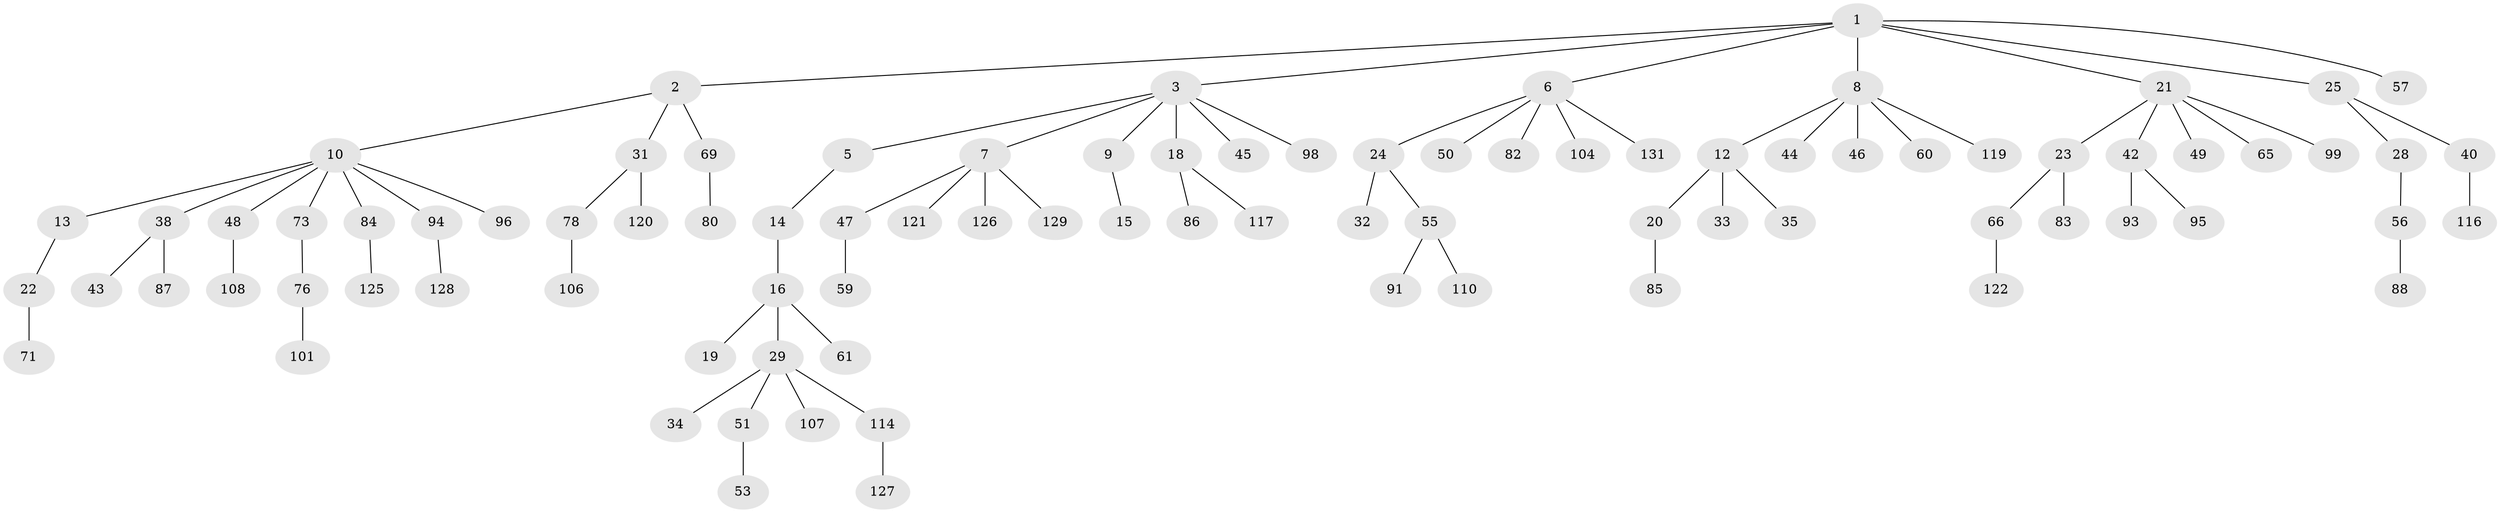 // Generated by graph-tools (version 1.1) at 2025/24/03/03/25 07:24:05]
// undirected, 89 vertices, 88 edges
graph export_dot {
graph [start="1"]
  node [color=gray90,style=filled];
  1;
  2 [super="+52"];
  3 [super="+4"];
  5;
  6 [super="+17"];
  7 [super="+11"];
  8 [super="+26"];
  9 [super="+81"];
  10 [super="+36"];
  12;
  13 [super="+54"];
  14 [super="+105"];
  15 [super="+67"];
  16 [super="+39"];
  18 [super="+62"];
  19;
  20 [super="+79"];
  21 [super="+37"];
  22 [super="+58"];
  23 [super="+74"];
  24 [super="+30"];
  25 [super="+27"];
  28 [super="+97"];
  29 [super="+77"];
  31 [super="+41"];
  32 [super="+63"];
  33;
  34;
  35 [super="+109"];
  38 [super="+75"];
  40 [super="+115"];
  42 [super="+64"];
  43;
  44 [super="+72"];
  45;
  46;
  47;
  48 [super="+118"];
  49 [super="+100"];
  50 [super="+113"];
  51;
  53;
  55 [super="+68"];
  56;
  57;
  59;
  60;
  61;
  65 [super="+130"];
  66 [super="+70"];
  69 [super="+89"];
  71 [super="+124"];
  73 [super="+102"];
  76 [super="+90"];
  78 [super="+111"];
  80;
  82;
  83;
  84 [super="+92"];
  85;
  86;
  87;
  88 [super="+103"];
  91;
  93;
  94 [super="+112"];
  95;
  96;
  98;
  99;
  101;
  104;
  106;
  107;
  108;
  110 [super="+123"];
  114;
  116;
  117;
  119;
  120;
  121;
  122;
  125;
  126;
  127;
  128;
  129;
  131;
  1 -- 2;
  1 -- 3;
  1 -- 6;
  1 -- 8;
  1 -- 21;
  1 -- 25;
  1 -- 57;
  2 -- 10;
  2 -- 31;
  2 -- 69;
  3 -- 5;
  3 -- 7;
  3 -- 9;
  3 -- 18;
  3 -- 45;
  3 -- 98;
  5 -- 14;
  6 -- 50;
  6 -- 82;
  6 -- 24;
  6 -- 131;
  6 -- 104;
  7 -- 47;
  7 -- 121;
  7 -- 126;
  7 -- 129;
  8 -- 12;
  8 -- 60;
  8 -- 44;
  8 -- 46;
  8 -- 119;
  9 -- 15;
  10 -- 13;
  10 -- 73;
  10 -- 96;
  10 -- 48;
  10 -- 84;
  10 -- 38;
  10 -- 94;
  12 -- 20;
  12 -- 33;
  12 -- 35;
  13 -- 22;
  14 -- 16;
  16 -- 19;
  16 -- 29;
  16 -- 61;
  18 -- 86;
  18 -- 117;
  20 -- 85;
  21 -- 23;
  21 -- 99;
  21 -- 65;
  21 -- 42;
  21 -- 49;
  22 -- 71;
  23 -- 66;
  23 -- 83;
  24 -- 55;
  24 -- 32;
  25 -- 40;
  25 -- 28;
  28 -- 56;
  29 -- 34;
  29 -- 51;
  29 -- 107;
  29 -- 114;
  31 -- 78;
  31 -- 120;
  38 -- 43;
  38 -- 87;
  40 -- 116;
  42 -- 93;
  42 -- 95;
  47 -- 59;
  48 -- 108;
  51 -- 53;
  55 -- 91;
  55 -- 110;
  56 -- 88;
  66 -- 122;
  69 -- 80;
  73 -- 76;
  76 -- 101;
  78 -- 106;
  84 -- 125;
  94 -- 128;
  114 -- 127;
}
